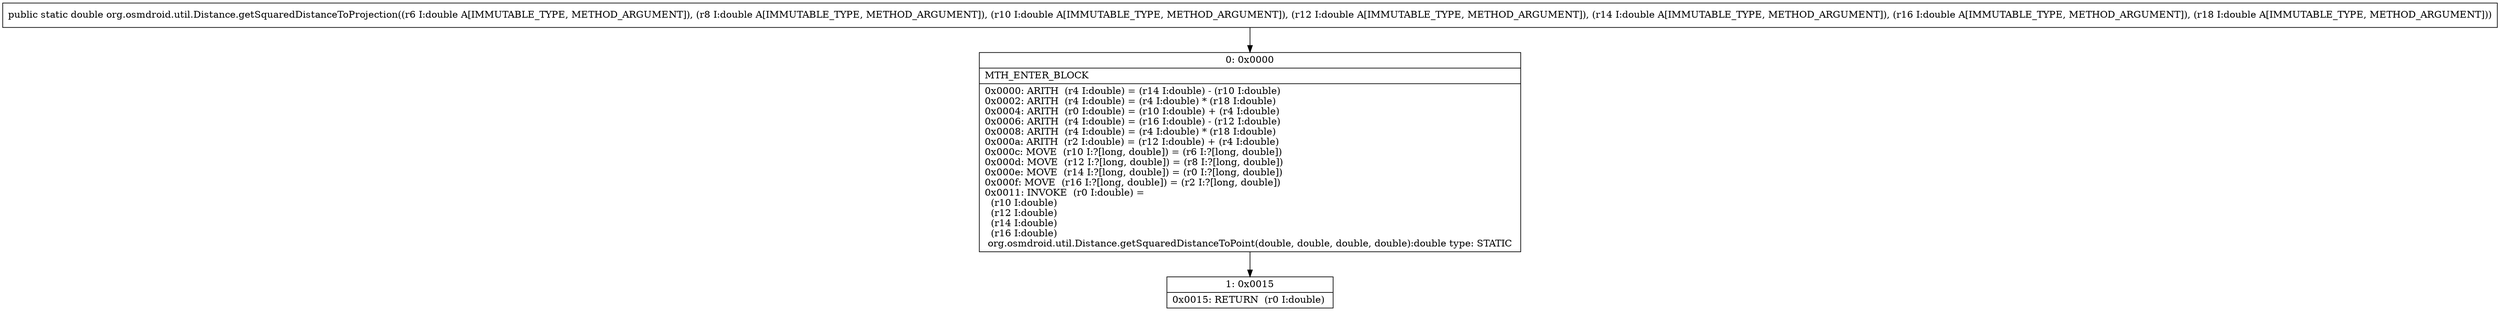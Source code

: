 digraph "CFG fororg.osmdroid.util.Distance.getSquaredDistanceToProjection(DDDDDDD)D" {
Node_0 [shape=record,label="{0\:\ 0x0000|MTH_ENTER_BLOCK\l|0x0000: ARITH  (r4 I:double) = (r14 I:double) \- (r10 I:double) \l0x0002: ARITH  (r4 I:double) = (r4 I:double) * (r18 I:double) \l0x0004: ARITH  (r0 I:double) = (r10 I:double) + (r4 I:double) \l0x0006: ARITH  (r4 I:double) = (r16 I:double) \- (r12 I:double) \l0x0008: ARITH  (r4 I:double) = (r4 I:double) * (r18 I:double) \l0x000a: ARITH  (r2 I:double) = (r12 I:double) + (r4 I:double) \l0x000c: MOVE  (r10 I:?[long, double]) = (r6 I:?[long, double]) \l0x000d: MOVE  (r12 I:?[long, double]) = (r8 I:?[long, double]) \l0x000e: MOVE  (r14 I:?[long, double]) = (r0 I:?[long, double]) \l0x000f: MOVE  (r16 I:?[long, double]) = (r2 I:?[long, double]) \l0x0011: INVOKE  (r0 I:double) = \l  (r10 I:double)\l  (r12 I:double)\l  (r14 I:double)\l  (r16 I:double)\l org.osmdroid.util.Distance.getSquaredDistanceToPoint(double, double, double, double):double type: STATIC \l}"];
Node_1 [shape=record,label="{1\:\ 0x0015|0x0015: RETURN  (r0 I:double) \l}"];
MethodNode[shape=record,label="{public static double org.osmdroid.util.Distance.getSquaredDistanceToProjection((r6 I:double A[IMMUTABLE_TYPE, METHOD_ARGUMENT]), (r8 I:double A[IMMUTABLE_TYPE, METHOD_ARGUMENT]), (r10 I:double A[IMMUTABLE_TYPE, METHOD_ARGUMENT]), (r12 I:double A[IMMUTABLE_TYPE, METHOD_ARGUMENT]), (r14 I:double A[IMMUTABLE_TYPE, METHOD_ARGUMENT]), (r16 I:double A[IMMUTABLE_TYPE, METHOD_ARGUMENT]), (r18 I:double A[IMMUTABLE_TYPE, METHOD_ARGUMENT])) }"];
MethodNode -> Node_0;
Node_0 -> Node_1;
}

